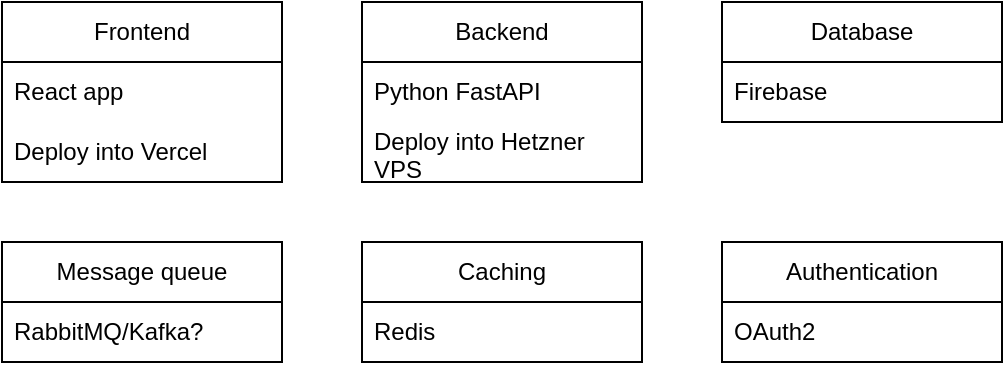 <mxfile version="26.0.2">
  <diagram name="Página-1" id="UZA3DpwESCK6koD5ipCv">
    <mxGraphModel dx="689" dy="249" grid="1" gridSize="10" guides="1" tooltips="1" connect="1" arrows="1" fold="1" page="1" pageScale="1" pageWidth="827" pageHeight="1169" math="0" shadow="0">
      <root>
        <mxCell id="0" />
        <mxCell id="1" parent="0" />
        <mxCell id="lehRbZBesli6KVulap8z-1" value="Frontend" style="swimlane;fontStyle=0;childLayout=stackLayout;horizontal=1;startSize=30;horizontalStack=0;resizeParent=1;resizeParentMax=0;resizeLast=0;collapsible=1;marginBottom=0;whiteSpace=wrap;html=1;" vertex="1" parent="1">
          <mxGeometry x="70" y="30" width="140" height="90" as="geometry" />
        </mxCell>
        <mxCell id="lehRbZBesli6KVulap8z-2" value="React app" style="text;strokeColor=none;fillColor=none;align=left;verticalAlign=middle;spacingLeft=4;spacingRight=4;overflow=hidden;points=[[0,0.5],[1,0.5]];portConstraint=eastwest;rotatable=0;whiteSpace=wrap;html=1;" vertex="1" parent="lehRbZBesli6KVulap8z-1">
          <mxGeometry y="30" width="140" height="30" as="geometry" />
        </mxCell>
        <mxCell id="lehRbZBesli6KVulap8z-3" value="Deploy into Vercel" style="text;strokeColor=none;fillColor=none;align=left;verticalAlign=middle;spacingLeft=4;spacingRight=4;overflow=hidden;points=[[0,0.5],[1,0.5]];portConstraint=eastwest;rotatable=0;whiteSpace=wrap;html=1;" vertex="1" parent="lehRbZBesli6KVulap8z-1">
          <mxGeometry y="60" width="140" height="30" as="geometry" />
        </mxCell>
        <mxCell id="lehRbZBesli6KVulap8z-5" value="Backend" style="swimlane;fontStyle=0;childLayout=stackLayout;horizontal=1;startSize=30;horizontalStack=0;resizeParent=1;resizeParentMax=0;resizeLast=0;collapsible=1;marginBottom=0;whiteSpace=wrap;html=1;" vertex="1" parent="1">
          <mxGeometry x="250" y="30" width="140" height="90" as="geometry" />
        </mxCell>
        <mxCell id="lehRbZBesli6KVulap8z-6" value="Python FastAPI" style="text;strokeColor=none;fillColor=none;align=left;verticalAlign=middle;spacingLeft=4;spacingRight=4;overflow=hidden;points=[[0,0.5],[1,0.5]];portConstraint=eastwest;rotatable=0;whiteSpace=wrap;html=1;" vertex="1" parent="lehRbZBesli6KVulap8z-5">
          <mxGeometry y="30" width="140" height="30" as="geometry" />
        </mxCell>
        <mxCell id="lehRbZBesli6KVulap8z-7" value="Deploy into Hetzner VPS" style="text;strokeColor=none;fillColor=none;align=left;verticalAlign=middle;spacingLeft=4;spacingRight=4;overflow=hidden;points=[[0,0.5],[1,0.5]];portConstraint=eastwest;rotatable=0;whiteSpace=wrap;html=1;" vertex="1" parent="lehRbZBesli6KVulap8z-5">
          <mxGeometry y="60" width="140" height="30" as="geometry" />
        </mxCell>
        <mxCell id="lehRbZBesli6KVulap8z-8" value="Database" style="swimlane;fontStyle=0;childLayout=stackLayout;horizontal=1;startSize=30;horizontalStack=0;resizeParent=1;resizeParentMax=0;resizeLast=0;collapsible=1;marginBottom=0;whiteSpace=wrap;html=1;" vertex="1" parent="1">
          <mxGeometry x="430" y="30" width="140" height="60" as="geometry" />
        </mxCell>
        <mxCell id="lehRbZBesli6KVulap8z-9" value="Firebase" style="text;strokeColor=none;fillColor=none;align=left;verticalAlign=middle;spacingLeft=4;spacingRight=4;overflow=hidden;points=[[0,0.5],[1,0.5]];portConstraint=eastwest;rotatable=0;whiteSpace=wrap;html=1;" vertex="1" parent="lehRbZBesli6KVulap8z-8">
          <mxGeometry y="30" width="140" height="30" as="geometry" />
        </mxCell>
        <mxCell id="lehRbZBesli6KVulap8z-11" value="Message queue" style="swimlane;fontStyle=0;childLayout=stackLayout;horizontal=1;startSize=30;horizontalStack=0;resizeParent=1;resizeParentMax=0;resizeLast=0;collapsible=1;marginBottom=0;whiteSpace=wrap;html=1;" vertex="1" parent="1">
          <mxGeometry x="70" y="150" width="140" height="60" as="geometry" />
        </mxCell>
        <mxCell id="lehRbZBesli6KVulap8z-12" value="RabbitMQ/Kafka?" style="text;strokeColor=none;fillColor=none;align=left;verticalAlign=middle;spacingLeft=4;spacingRight=4;overflow=hidden;points=[[0,0.5],[1,0.5]];portConstraint=eastwest;rotatable=0;whiteSpace=wrap;html=1;" vertex="1" parent="lehRbZBesli6KVulap8z-11">
          <mxGeometry y="30" width="140" height="30" as="geometry" />
        </mxCell>
        <mxCell id="lehRbZBesli6KVulap8z-13" value="Caching" style="swimlane;fontStyle=0;childLayout=stackLayout;horizontal=1;startSize=30;horizontalStack=0;resizeParent=1;resizeParentMax=0;resizeLast=0;collapsible=1;marginBottom=0;whiteSpace=wrap;html=1;" vertex="1" parent="1">
          <mxGeometry x="250" y="150" width="140" height="60" as="geometry" />
        </mxCell>
        <mxCell id="lehRbZBesli6KVulap8z-14" value="Redis" style="text;strokeColor=none;fillColor=none;align=left;verticalAlign=middle;spacingLeft=4;spacingRight=4;overflow=hidden;points=[[0,0.5],[1,0.5]];portConstraint=eastwest;rotatable=0;whiteSpace=wrap;html=1;" vertex="1" parent="lehRbZBesli6KVulap8z-13">
          <mxGeometry y="30" width="140" height="30" as="geometry" />
        </mxCell>
        <mxCell id="lehRbZBesli6KVulap8z-15" value="Authentication" style="swimlane;fontStyle=0;childLayout=stackLayout;horizontal=1;startSize=30;horizontalStack=0;resizeParent=1;resizeParentMax=0;resizeLast=0;collapsible=1;marginBottom=0;whiteSpace=wrap;html=1;" vertex="1" parent="1">
          <mxGeometry x="430" y="150" width="140" height="60" as="geometry" />
        </mxCell>
        <mxCell id="lehRbZBesli6KVulap8z-16" value="OAuth2" style="text;strokeColor=none;fillColor=none;align=left;verticalAlign=middle;spacingLeft=4;spacingRight=4;overflow=hidden;points=[[0,0.5],[1,0.5]];portConstraint=eastwest;rotatable=0;whiteSpace=wrap;html=1;" vertex="1" parent="lehRbZBesli6KVulap8z-15">
          <mxGeometry y="30" width="140" height="30" as="geometry" />
        </mxCell>
      </root>
    </mxGraphModel>
  </diagram>
</mxfile>
